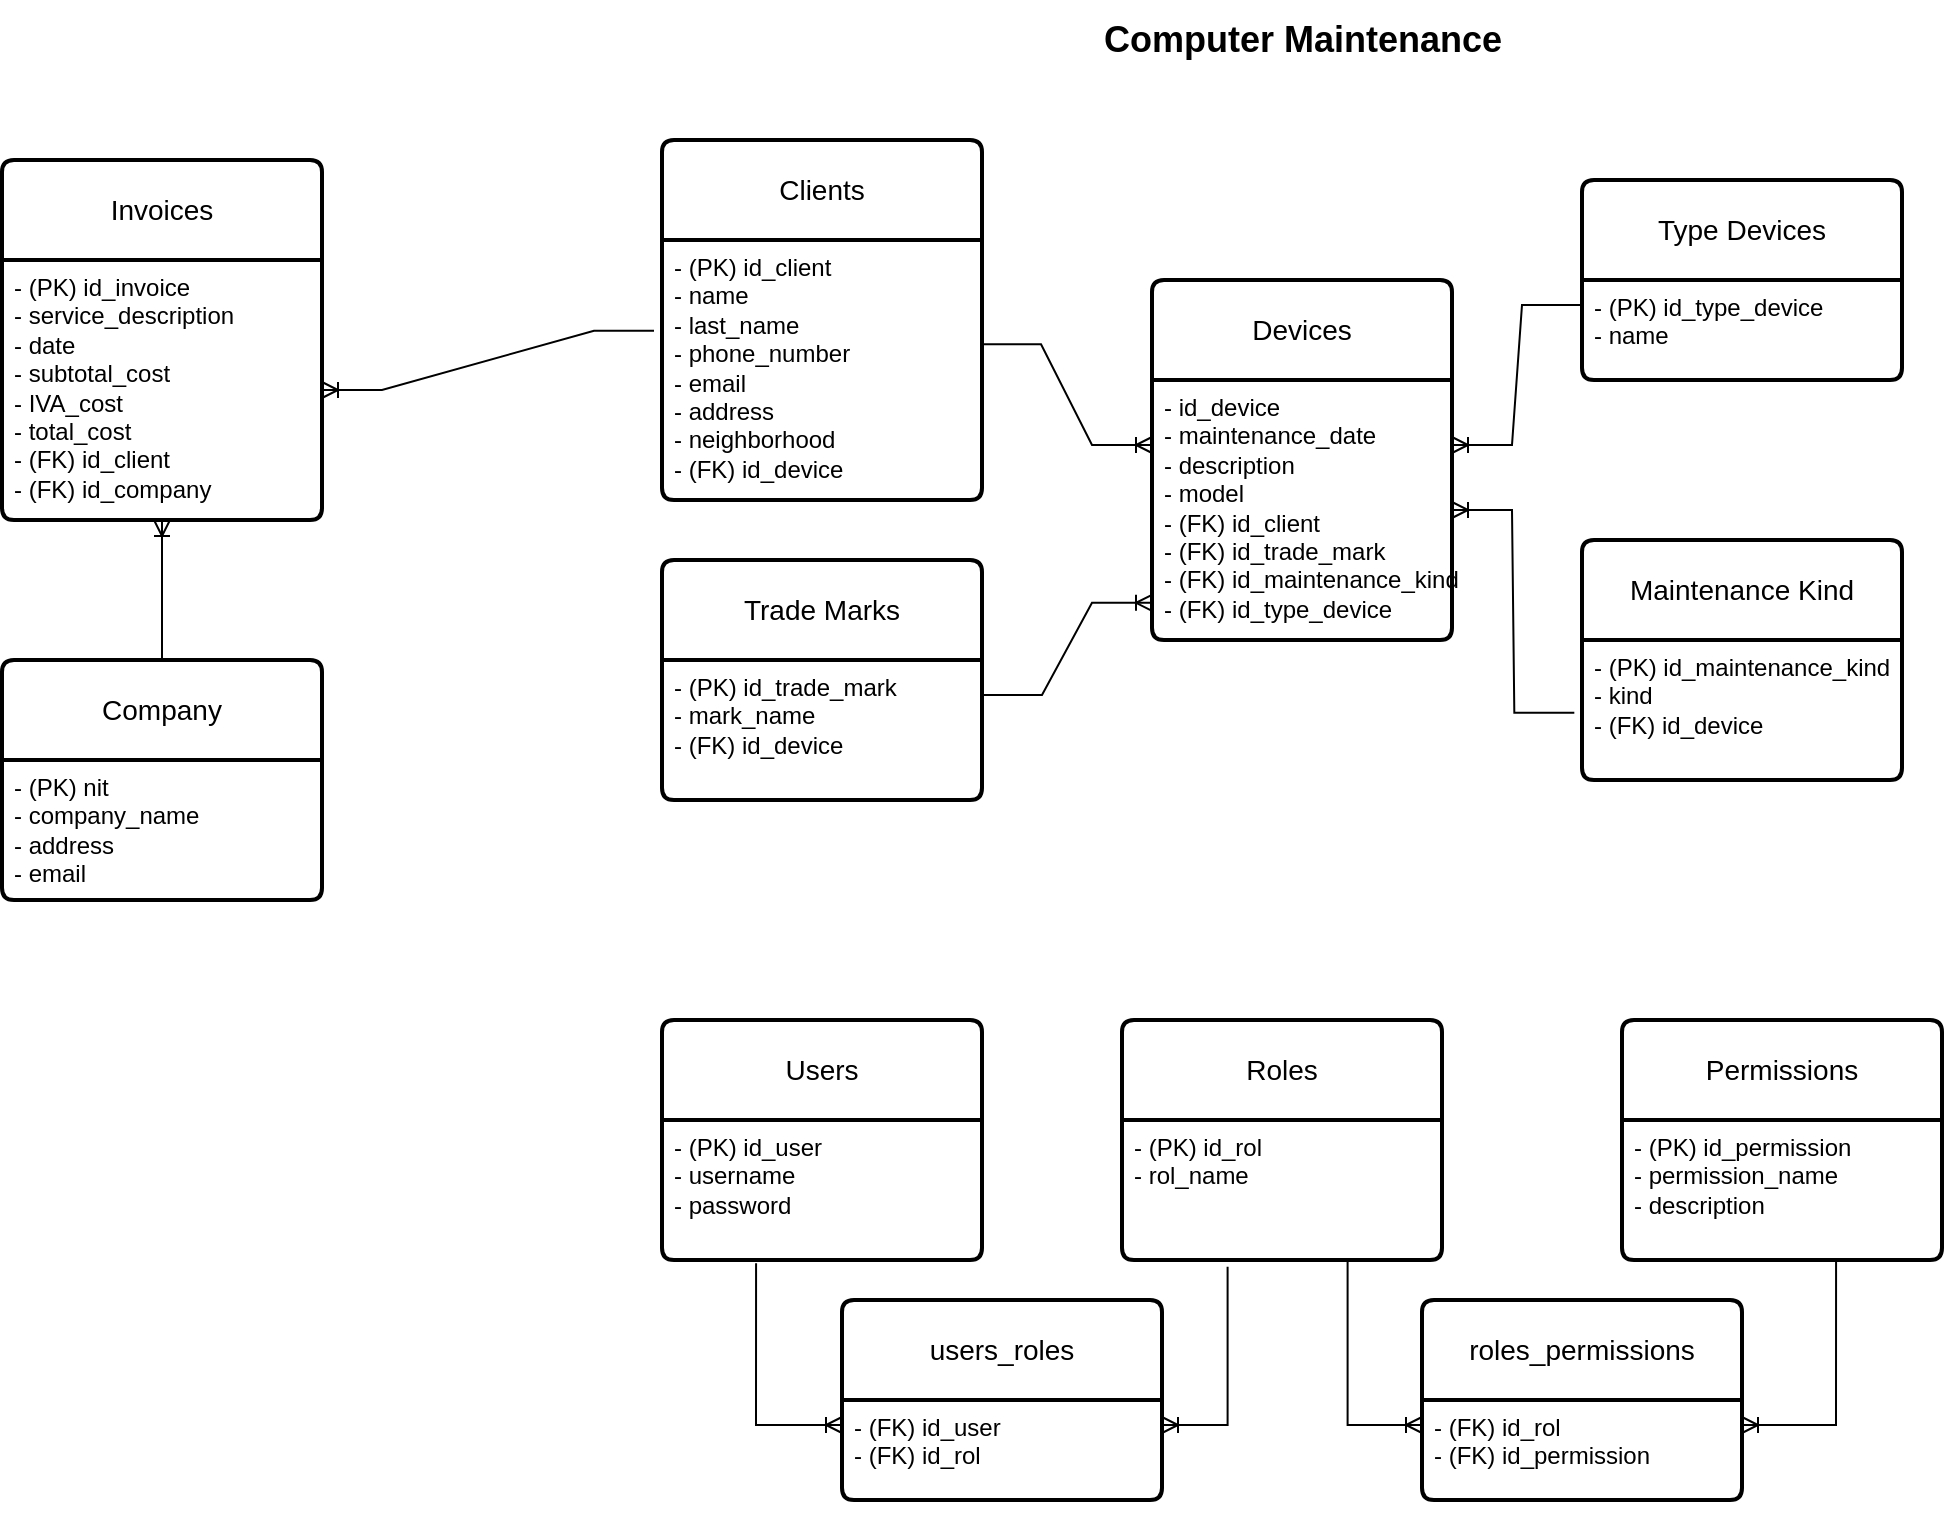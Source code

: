 <mxfile version="24.7.17">
  <diagram name="Page-1" id="ZSYCb_Z3BhZ1EPw9yTJ-">
    <mxGraphModel dx="3164" dy="744" grid="1" gridSize="10" guides="1" tooltips="1" connect="1" arrows="1" fold="1" page="1" pageScale="1" pageWidth="850" pageHeight="1100" math="0" shadow="0">
      <root>
        <mxCell id="0" />
        <mxCell id="1" parent="0" />
        <mxCell id="vFHWLZYw6LYla2gGYMYn-1" value="Clients" style="swimlane;childLayout=stackLayout;horizontal=1;startSize=50;horizontalStack=0;rounded=1;fontSize=14;fontStyle=0;strokeWidth=2;resizeParent=0;resizeLast=1;shadow=0;dashed=0;align=center;arcSize=4;whiteSpace=wrap;html=1;" parent="1" vertex="1">
          <mxGeometry x="120" y="110" width="160" height="180" as="geometry" />
        </mxCell>
        <mxCell id="vFHWLZYw6LYla2gGYMYn-2" value="- (PK) id_client&lt;br&gt;- name&lt;br&gt;- last_name&lt;br&gt;- phone_number&lt;br&gt;- email&lt;br&gt;&lt;div&gt;- address&lt;br&gt;- neighborhood&lt;br&gt;-&amp;nbsp;&lt;span style=&quot;background-color: initial;&quot;&gt;(FK)&amp;nbsp;&lt;/span&gt;&lt;span style=&quot;background-color: initial;&quot;&gt;id_device&lt;/span&gt;&lt;/div&gt;" style="align=left;strokeColor=none;fillColor=none;spacingLeft=4;fontSize=12;verticalAlign=top;resizable=0;rotatable=0;part=1;html=1;" parent="vFHWLZYw6LYla2gGYMYn-1" vertex="1">
          <mxGeometry y="50" width="160" height="130" as="geometry" />
        </mxCell>
        <mxCell id="vFHWLZYw6LYla2gGYMYn-3" value="Devices" style="swimlane;childLayout=stackLayout;horizontal=1;startSize=50;horizontalStack=0;rounded=1;fontSize=14;fontStyle=0;strokeWidth=2;resizeParent=0;resizeLast=1;shadow=0;dashed=0;align=center;arcSize=4;whiteSpace=wrap;html=1;" parent="1" vertex="1">
          <mxGeometry x="365" y="180" width="150" height="180" as="geometry" />
        </mxCell>
        <mxCell id="vFHWLZYw6LYla2gGYMYn-4" value="-&amp;nbsp;id_device&lt;br&gt;- maintenance_date&lt;br&gt;- description&lt;br&gt;- model&lt;br&gt;- (FK) id_client&lt;br&gt;- (FK) id_trade_mark&lt;br&gt;- (FK) id_maintenance_kind&lt;br&gt;- (FK) id_type_device" style="align=left;strokeColor=none;fillColor=none;spacingLeft=4;fontSize=12;verticalAlign=top;resizable=0;rotatable=0;part=1;html=1;" parent="vFHWLZYw6LYla2gGYMYn-3" vertex="1">
          <mxGeometry y="50" width="150" height="130" as="geometry" />
        </mxCell>
        <mxCell id="vFHWLZYw6LYla2gGYMYn-5" value="Type Devices" style="swimlane;childLayout=stackLayout;horizontal=1;startSize=50;horizontalStack=0;rounded=1;fontSize=14;fontStyle=0;strokeWidth=2;resizeParent=0;resizeLast=1;shadow=0;dashed=0;align=center;arcSize=4;whiteSpace=wrap;html=1;" parent="1" vertex="1">
          <mxGeometry x="580" y="130" width="160" height="100" as="geometry" />
        </mxCell>
        <mxCell id="vFHWLZYw6LYla2gGYMYn-6" value="- (PK)&amp;nbsp;id_type_device&lt;br&gt;- name" style="align=left;strokeColor=none;fillColor=none;spacingLeft=4;fontSize=12;verticalAlign=top;resizable=0;rotatable=0;part=1;html=1;" parent="vFHWLZYw6LYla2gGYMYn-5" vertex="1">
          <mxGeometry y="50" width="160" height="50" as="geometry" />
        </mxCell>
        <mxCell id="vFHWLZYw6LYla2gGYMYn-7" value="" style="edgeStyle=entityRelationEdgeStyle;fontSize=12;html=1;endArrow=ERoneToMany;rounded=0;exitX=0;exitY=0.25;exitDx=0;exitDy=0;entryX=1;entryY=0.25;entryDx=0;entryDy=0;" parent="1" source="vFHWLZYw6LYla2gGYMYn-6" target="vFHWLZYw6LYla2gGYMYn-4" edge="1">
          <mxGeometry width="100" height="100" relative="1" as="geometry">
            <mxPoint x="390" y="470" as="sourcePoint" />
            <mxPoint x="490" y="370" as="targetPoint" />
          </mxGeometry>
        </mxCell>
        <mxCell id="vFHWLZYw6LYla2gGYMYn-11" value="&lt;span style=&quot;font-size: 18px;&quot;&gt;&lt;b&gt;Computer Maintenance&lt;/b&gt;&lt;/span&gt;" style="text;html=1;align=center;verticalAlign=middle;resizable=0;points=[];autosize=1;strokeColor=none;fillColor=none;" parent="1" vertex="1">
          <mxGeometry x="330" y="40" width="220" height="40" as="geometry" />
        </mxCell>
        <mxCell id="_k3CSrNqkb3Yw1mxKZvG-1" value="Trade Marks" style="swimlane;childLayout=stackLayout;horizontal=1;startSize=50;horizontalStack=0;rounded=1;fontSize=14;fontStyle=0;strokeWidth=2;resizeParent=0;resizeLast=1;shadow=0;dashed=0;align=center;arcSize=4;whiteSpace=wrap;html=1;" parent="1" vertex="1">
          <mxGeometry x="120" y="320" width="160" height="120" as="geometry" />
        </mxCell>
        <mxCell id="_k3CSrNqkb3Yw1mxKZvG-2" value="- (PK)&amp;nbsp;id_trade_mark&lt;br&gt;- mark_name&lt;br&gt;- (FK) id_device" style="align=left;strokeColor=none;fillColor=none;spacingLeft=4;fontSize=12;verticalAlign=top;resizable=0;rotatable=0;part=1;html=1;" parent="_k3CSrNqkb3Yw1mxKZvG-1" vertex="1">
          <mxGeometry y="50" width="160" height="70" as="geometry" />
        </mxCell>
        <mxCell id="_k3CSrNqkb3Yw1mxKZvG-3" value="" style="edgeStyle=entityRelationEdgeStyle;fontSize=12;html=1;endArrow=ERoneToMany;rounded=0;exitX=1;exitY=0.25;exitDx=0;exitDy=0;entryX=0;entryY=0.857;entryDx=0;entryDy=0;entryPerimeter=0;" parent="1" source="_k3CSrNqkb3Yw1mxKZvG-2" target="vFHWLZYw6LYla2gGYMYn-4" edge="1">
          <mxGeometry width="100" height="100" relative="1" as="geometry">
            <mxPoint x="370" y="470" as="sourcePoint" />
            <mxPoint x="470" y="370" as="targetPoint" />
          </mxGeometry>
        </mxCell>
        <mxCell id="_k3CSrNqkb3Yw1mxKZvG-4" value="" style="edgeStyle=entityRelationEdgeStyle;fontSize=12;html=1;endArrow=ERoneToMany;rounded=0;exitX=0.997;exitY=0.401;exitDx=0;exitDy=0;exitPerimeter=0;entryX=0;entryY=0.25;entryDx=0;entryDy=0;" parent="1" source="vFHWLZYw6LYla2gGYMYn-2" target="vFHWLZYw6LYla2gGYMYn-4" edge="1">
          <mxGeometry width="100" height="100" relative="1" as="geometry">
            <mxPoint x="300" y="290" as="sourcePoint" />
            <mxPoint x="400" y="190" as="targetPoint" />
          </mxGeometry>
        </mxCell>
        <mxCell id="_k3CSrNqkb3Yw1mxKZvG-6" value="Maintenance Kind" style="swimlane;childLayout=stackLayout;horizontal=1;startSize=50;horizontalStack=0;rounded=1;fontSize=14;fontStyle=0;strokeWidth=2;resizeParent=0;resizeLast=1;shadow=0;dashed=0;align=center;arcSize=4;whiteSpace=wrap;html=1;" parent="1" vertex="1">
          <mxGeometry x="580" y="310" width="160" height="120" as="geometry" />
        </mxCell>
        <mxCell id="_k3CSrNqkb3Yw1mxKZvG-7" value="- (PK)&amp;nbsp;id_maintenance_kind&lt;br&gt;-&amp;nbsp;kind&lt;br&gt;- (FK) id_device" style="align=left;strokeColor=none;fillColor=none;spacingLeft=4;fontSize=12;verticalAlign=top;resizable=0;rotatable=0;part=1;html=1;" parent="_k3CSrNqkb3Yw1mxKZvG-6" vertex="1">
          <mxGeometry y="50" width="160" height="70" as="geometry" />
        </mxCell>
        <mxCell id="_k3CSrNqkb3Yw1mxKZvG-8" value="" style="edgeStyle=entityRelationEdgeStyle;fontSize=12;html=1;endArrow=ERoneToMany;rounded=0;exitX=-0.024;exitY=0.52;exitDx=0;exitDy=0;exitPerimeter=0;" parent="1" source="_k3CSrNqkb3Yw1mxKZvG-7" target="vFHWLZYw6LYla2gGYMYn-4" edge="1">
          <mxGeometry width="100" height="100" relative="1" as="geometry">
            <mxPoint x="450" y="480" as="sourcePoint" />
            <mxPoint x="550" y="380" as="targetPoint" />
          </mxGeometry>
        </mxCell>
        <mxCell id="EtMxt1fey-oom4afpe1r-1" value="Users" style="swimlane;childLayout=stackLayout;horizontal=1;startSize=50;horizontalStack=0;rounded=1;fontSize=14;fontStyle=0;strokeWidth=2;resizeParent=0;resizeLast=1;shadow=0;dashed=0;align=center;arcSize=4;whiteSpace=wrap;html=1;" parent="1" vertex="1">
          <mxGeometry x="120" y="550" width="160" height="120" as="geometry" />
        </mxCell>
        <mxCell id="EtMxt1fey-oom4afpe1r-2" value="- (PK)&amp;nbsp;id_user&lt;br&gt;- username&lt;br&gt;- password" style="align=left;strokeColor=none;fillColor=none;spacingLeft=4;fontSize=12;verticalAlign=top;resizable=0;rotatable=0;part=1;html=1;" parent="EtMxt1fey-oom4afpe1r-1" vertex="1">
          <mxGeometry y="50" width="160" height="70" as="geometry" />
        </mxCell>
        <mxCell id="G5zcMelVLyD33Vf_-WDR-1" value="Roles" style="swimlane;childLayout=stackLayout;horizontal=1;startSize=50;horizontalStack=0;rounded=1;fontSize=14;fontStyle=0;strokeWidth=2;resizeParent=0;resizeLast=1;shadow=0;dashed=0;align=center;arcSize=4;whiteSpace=wrap;html=1;" parent="1" vertex="1">
          <mxGeometry x="350" y="550" width="160" height="120" as="geometry" />
        </mxCell>
        <mxCell id="G5zcMelVLyD33Vf_-WDR-2" value="- (PK)&amp;nbsp;id_rol&lt;br&gt;- rol_name" style="align=left;strokeColor=none;fillColor=none;spacingLeft=4;fontSize=12;verticalAlign=top;resizable=0;rotatable=0;part=1;html=1;" parent="G5zcMelVLyD33Vf_-WDR-1" vertex="1">
          <mxGeometry y="50" width="160" height="70" as="geometry" />
        </mxCell>
        <mxCell id="G5zcMelVLyD33Vf_-WDR-3" value="Invoices" style="swimlane;childLayout=stackLayout;horizontal=1;startSize=50;horizontalStack=0;rounded=1;fontSize=14;fontStyle=0;strokeWidth=2;resizeParent=0;resizeLast=1;shadow=0;dashed=0;align=center;arcSize=4;whiteSpace=wrap;html=1;" parent="1" vertex="1">
          <mxGeometry x="-210" y="120" width="160" height="180" as="geometry" />
        </mxCell>
        <mxCell id="G5zcMelVLyD33Vf_-WDR-4" value="- (PK)&amp;nbsp;id_invoice&lt;br&gt;- service_description&lt;br&gt;- date&lt;div&gt;- subtotal_cost&lt;/div&gt;&lt;div&gt;- IVA_cost&lt;/div&gt;&lt;div&gt;- total_cost&lt;/div&gt;&lt;div&gt;- (FK) id_client&lt;/div&gt;&lt;div&gt;- (FK) id_company&lt;/div&gt;" style="align=left;strokeColor=none;fillColor=none;spacingLeft=4;fontSize=12;verticalAlign=top;resizable=0;rotatable=0;part=1;html=1;" parent="G5zcMelVLyD33Vf_-WDR-3" vertex="1">
          <mxGeometry y="50" width="160" height="130" as="geometry" />
        </mxCell>
        <mxCell id="G5zcMelVLyD33Vf_-WDR-5" value="Permissions" style="swimlane;childLayout=stackLayout;horizontal=1;startSize=50;horizontalStack=0;rounded=1;fontSize=14;fontStyle=0;strokeWidth=2;resizeParent=0;resizeLast=1;shadow=0;dashed=0;align=center;arcSize=4;whiteSpace=wrap;html=1;" parent="1" vertex="1">
          <mxGeometry x="600" y="550" width="160" height="120" as="geometry" />
        </mxCell>
        <mxCell id="G5zcMelVLyD33Vf_-WDR-6" value="- (PK)&amp;nbsp;id_permission&lt;br&gt;- permission_name&lt;br&gt;- description" style="align=left;strokeColor=none;fillColor=none;spacingLeft=4;fontSize=12;verticalAlign=top;resizable=0;rotatable=0;part=1;html=1;" parent="G5zcMelVLyD33Vf_-WDR-5" vertex="1">
          <mxGeometry y="50" width="160" height="70" as="geometry" />
        </mxCell>
        <mxCell id="G5zcMelVLyD33Vf_-WDR-16" value="roles_permissions" style="swimlane;childLayout=stackLayout;horizontal=1;startSize=50;horizontalStack=0;rounded=1;fontSize=14;fontStyle=0;strokeWidth=2;resizeParent=0;resizeLast=1;shadow=0;dashed=0;align=center;arcSize=4;whiteSpace=wrap;html=1;" parent="1" vertex="1">
          <mxGeometry x="500" y="690" width="160" height="100" as="geometry" />
        </mxCell>
        <mxCell id="G5zcMelVLyD33Vf_-WDR-17" value="- (FK) id_rol&lt;br&gt;- (FK) id_permission" style="align=left;strokeColor=none;fillColor=none;spacingLeft=4;fontSize=12;verticalAlign=top;resizable=0;rotatable=0;part=1;html=1;" parent="G5zcMelVLyD33Vf_-WDR-16" vertex="1">
          <mxGeometry y="50" width="160" height="50" as="geometry" />
        </mxCell>
        <mxCell id="G5zcMelVLyD33Vf_-WDR-24" style="edgeStyle=orthogonalEdgeStyle;rounded=0;orthogonalLoop=1;jettySize=auto;html=1;exitX=0.5;exitY=1;exitDx=0;exitDy=0;" parent="G5zcMelVLyD33Vf_-WDR-16" edge="1">
          <mxGeometry relative="1" as="geometry">
            <mxPoint x="15" y="100" as="sourcePoint" />
            <mxPoint x="15" y="100" as="targetPoint" />
          </mxGeometry>
        </mxCell>
        <mxCell id="G5zcMelVLyD33Vf_-WDR-20" value="users_roles" style="swimlane;childLayout=stackLayout;horizontal=1;startSize=50;horizontalStack=0;rounded=1;fontSize=14;fontStyle=0;strokeWidth=2;resizeParent=0;resizeLast=1;shadow=0;dashed=0;align=center;arcSize=4;whiteSpace=wrap;html=1;" parent="1" vertex="1">
          <mxGeometry x="210" y="690" width="160" height="100" as="geometry" />
        </mxCell>
        <mxCell id="G5zcMelVLyD33Vf_-WDR-21" value="- (FK) id_user&lt;br&gt;- (FK) id_rol" style="align=left;strokeColor=none;fillColor=none;spacingLeft=4;fontSize=12;verticalAlign=top;resizable=0;rotatable=0;part=1;html=1;" parent="G5zcMelVLyD33Vf_-WDR-20" vertex="1">
          <mxGeometry y="50" width="160" height="50" as="geometry" />
        </mxCell>
        <mxCell id="G5zcMelVLyD33Vf_-WDR-26" value="" style="edgeStyle=orthogonalEdgeStyle;fontSize=12;html=1;endArrow=ERoneToMany;rounded=0;entryX=0;entryY=0.25;entryDx=0;entryDy=0;exitX=0.294;exitY=1.024;exitDx=0;exitDy=0;exitPerimeter=0;" parent="1" source="EtMxt1fey-oom4afpe1r-2" target="G5zcMelVLyD33Vf_-WDR-21" edge="1">
          <mxGeometry width="100" height="100" relative="1" as="geometry">
            <mxPoint x="145" y="730" as="sourcePoint" />
            <mxPoint x="265" y="740" as="targetPoint" />
          </mxGeometry>
        </mxCell>
        <mxCell id="G5zcMelVLyD33Vf_-WDR-27" value="" style="edgeStyle=orthogonalEdgeStyle;fontSize=12;html=1;endArrow=ERoneToMany;rounded=0;exitX=0.33;exitY=1.048;exitDx=0;exitDy=0;entryX=1;entryY=0.25;entryDx=0;entryDy=0;exitPerimeter=0;" parent="1" source="G5zcMelVLyD33Vf_-WDR-2" target="G5zcMelVLyD33Vf_-WDR-21" edge="1">
          <mxGeometry width="100" height="100" relative="1" as="geometry">
            <mxPoint x="355" y="890" as="sourcePoint" />
            <mxPoint x="455" y="790" as="targetPoint" />
          </mxGeometry>
        </mxCell>
        <mxCell id="G5zcMelVLyD33Vf_-WDR-28" value="" style="edgeStyle=orthogonalEdgeStyle;fontSize=12;html=1;endArrow=ERoneToMany;rounded=0;exitX=0.705;exitY=0.988;exitDx=0;exitDy=0;exitPerimeter=0;entryX=0;entryY=0.25;entryDx=0;entryDy=0;" parent="1" source="G5zcMelVLyD33Vf_-WDR-2" target="G5zcMelVLyD33Vf_-WDR-17" edge="1">
          <mxGeometry width="100" height="100" relative="1" as="geometry">
            <mxPoint x="450" y="710" as="sourcePoint" />
            <mxPoint x="550" y="610" as="targetPoint" />
          </mxGeometry>
        </mxCell>
        <mxCell id="G5zcMelVLyD33Vf_-WDR-29" value="" style="edgeStyle=orthogonalEdgeStyle;fontSize=12;html=1;endArrow=ERoneToMany;rounded=0;exitX=0.669;exitY=1;exitDx=0;exitDy=0;exitPerimeter=0;entryX=1;entryY=0.25;entryDx=0;entryDy=0;" parent="1" source="G5zcMelVLyD33Vf_-WDR-6" target="G5zcMelVLyD33Vf_-WDR-17" edge="1">
          <mxGeometry width="100" height="100" relative="1" as="geometry">
            <mxPoint x="700" y="790" as="sourcePoint" />
            <mxPoint x="800" y="690" as="targetPoint" />
          </mxGeometry>
        </mxCell>
        <mxCell id="G5zcMelVLyD33Vf_-WDR-30" value="Company" style="swimlane;childLayout=stackLayout;horizontal=1;startSize=50;horizontalStack=0;rounded=1;fontSize=14;fontStyle=0;strokeWidth=2;resizeParent=0;resizeLast=1;shadow=0;dashed=0;align=center;arcSize=4;whiteSpace=wrap;html=1;" parent="1" vertex="1">
          <mxGeometry x="-210" y="370" width="160" height="120" as="geometry" />
        </mxCell>
        <mxCell id="G5zcMelVLyD33Vf_-WDR-31" value="- (PK)&amp;nbsp;nit&lt;br&gt;- company_name&lt;br&gt;- address&lt;div&gt;- email&lt;/div&gt;" style="align=left;strokeColor=none;fillColor=none;spacingLeft=4;fontSize=12;verticalAlign=top;resizable=0;rotatable=0;part=1;html=1;" parent="G5zcMelVLyD33Vf_-WDR-30" vertex="1">
          <mxGeometry y="50" width="160" height="70" as="geometry" />
        </mxCell>
        <mxCell id="G5zcMelVLyD33Vf_-WDR-32" value="" style="edgeStyle=entityRelationEdgeStyle;fontSize=12;html=1;endArrow=ERoneToMany;rounded=0;exitX=-0.025;exitY=0.349;exitDx=0;exitDy=0;exitPerimeter=0;entryX=1;entryY=0.5;entryDx=0;entryDy=0;" parent="1" source="vFHWLZYw6LYla2gGYMYn-2" target="G5zcMelVLyD33Vf_-WDR-4" edge="1">
          <mxGeometry width="100" height="100" relative="1" as="geometry">
            <mxPoint x="20" y="360" as="sourcePoint" />
            <mxPoint x="120" y="260" as="targetPoint" />
          </mxGeometry>
        </mxCell>
        <mxCell id="G5zcMelVLyD33Vf_-WDR-33" value="" style="fontSize=12;html=1;endArrow=ERoneToMany;rounded=0;exitX=0.5;exitY=0;exitDx=0;exitDy=0;entryX=0.5;entryY=1;entryDx=0;entryDy=0;" parent="1" source="G5zcMelVLyD33Vf_-WDR-30" target="G5zcMelVLyD33Vf_-WDR-4" edge="1">
          <mxGeometry width="100" height="100" relative="1" as="geometry">
            <mxPoint x="-110" y="640" as="sourcePoint" />
            <mxPoint x="-10" y="540" as="targetPoint" />
          </mxGeometry>
        </mxCell>
      </root>
    </mxGraphModel>
  </diagram>
</mxfile>
